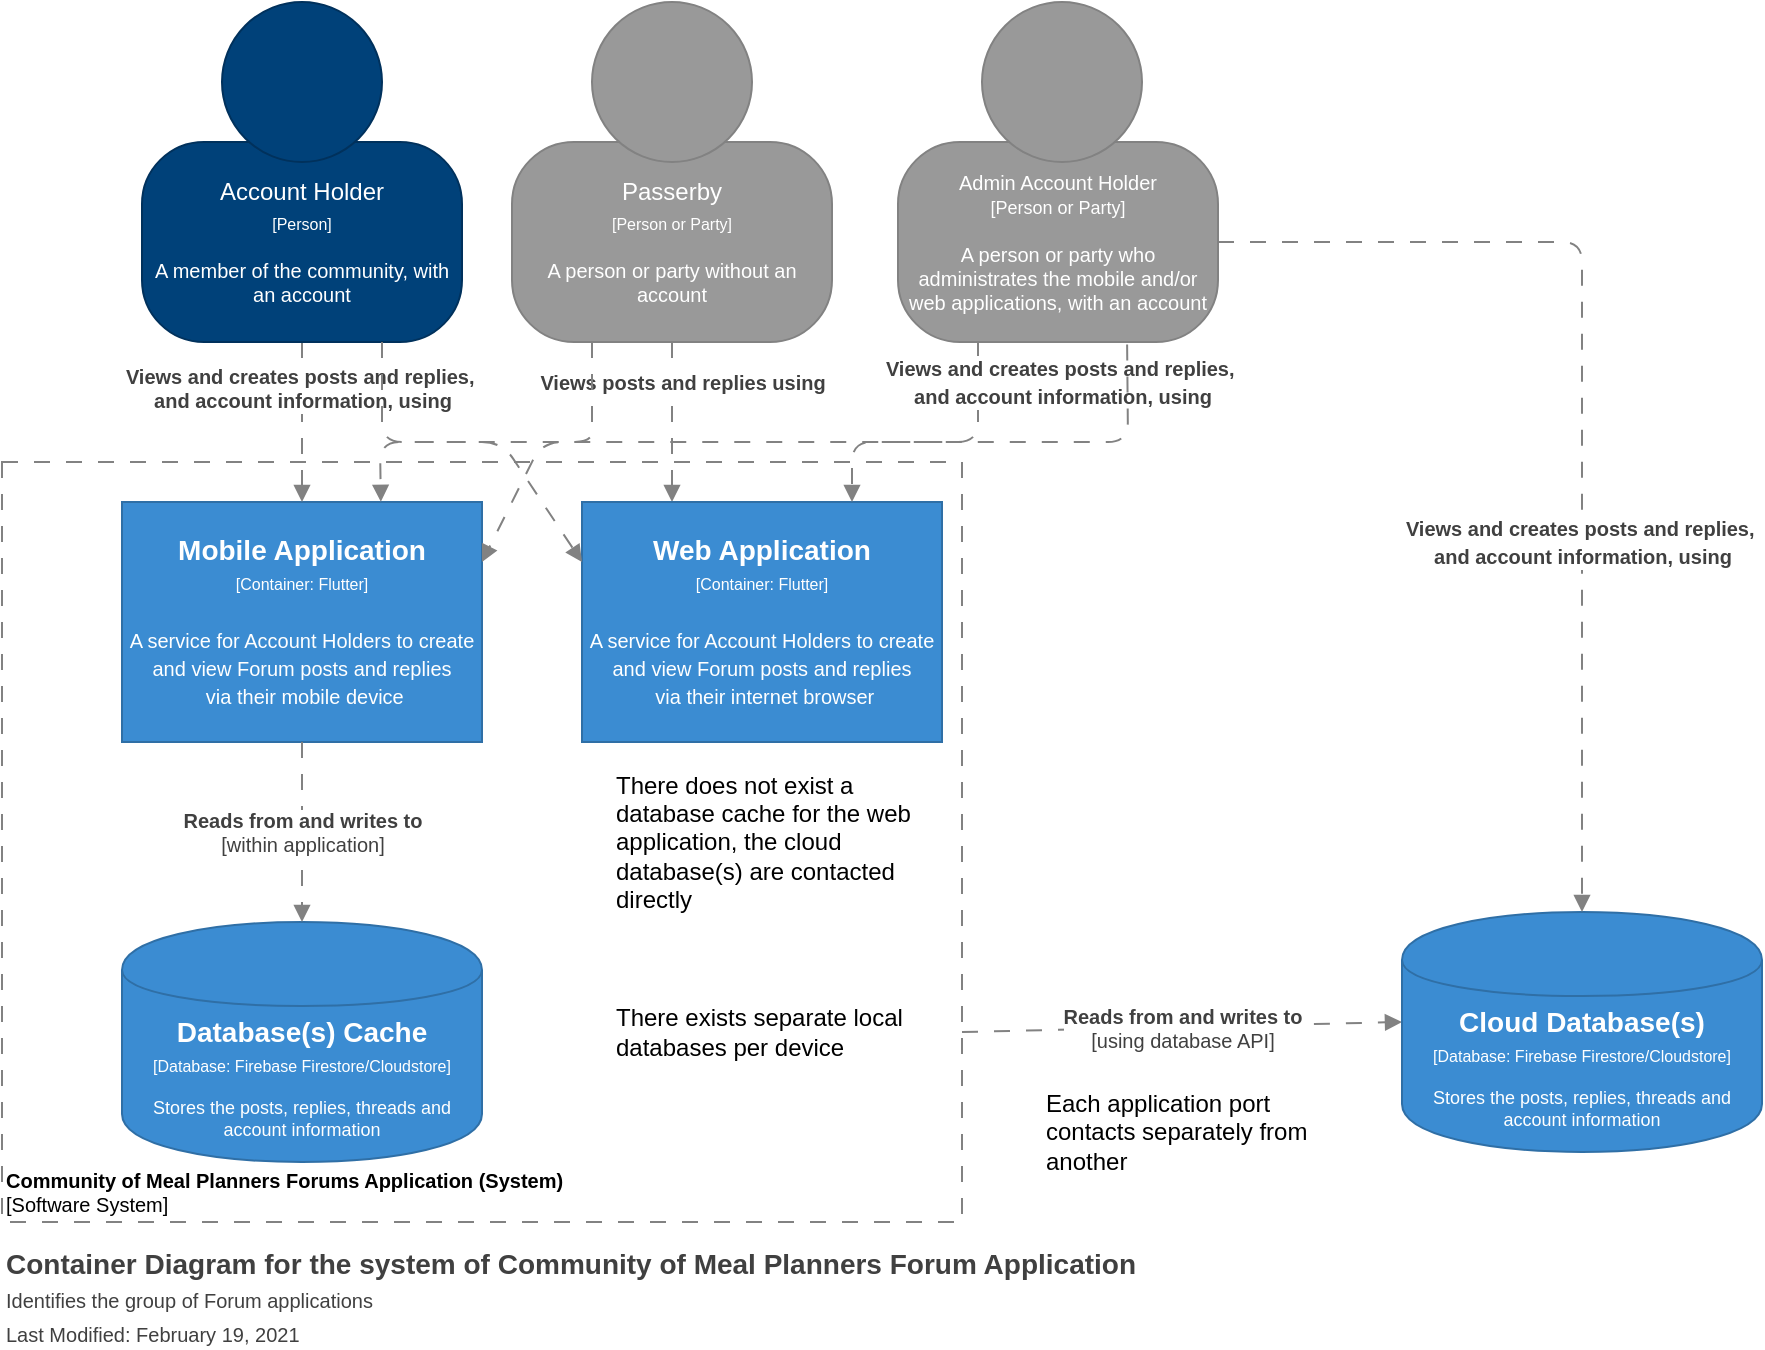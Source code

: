 <mxfile version="14.1.8" type="device"><diagram id="esmy7CawzLTuU-0gui4n" name="Page-1"><mxGraphModel dx="1240" dy="718" grid="1" gridSize="10" guides="1" tooltips="1" connect="1" arrows="1" fold="1" page="1" pageScale="1" pageWidth="850" pageHeight="1100" math="0" shadow="0"><root><mxCell id="0"/><mxCell id="1" parent="0"/><object label="&lt;font style=&quot;font-size: 10px&quot;&gt;&lt;b&gt;Community of Meal Planners Forums Application (System)&lt;/b&gt;&lt;br style=&quot;font-size: 10px&quot;&gt;[Software System]&lt;/font&gt;" placeholders="1" name="Software System Name" id="FvlSlH1lcXWH7exHo1NX-5"><mxCell style="rounded=0;whiteSpace=wrap;html=1;strokeColor=#828282;fillColor=none;fontColor=#000000;align=left;labelPosition=center;verticalLabelPosition=middle;verticalAlign=bottom;dashed=1;strokeWidth=1;perimeterSpacing=0;spacing=2;spacingTop=0;fontSize=10;dashPattern=8 8;" parent="1" vertex="1"><mxGeometry x="10" y="240" width="480" height="380" as="geometry"/></mxCell></object><object label="&lt;div&gt;&lt;span style=&quot;font-size: 14px&quot;&gt;&lt;b&gt;Mobile Application&lt;/b&gt;&lt;/span&gt;&lt;/div&gt;&lt;div&gt;&lt;span style=&quot;font-size: 8px&quot;&gt;[Container: Flutter]&lt;/span&gt;&lt;/div&gt;&lt;div&gt;&lt;span style=&quot;font-size: 8px&quot;&gt;&lt;br&gt;&lt;/span&gt;&lt;/div&gt;&lt;span style=&quot;font-size: x-small&quot;&gt;A service for Account Holders to create and view Forum posts and replies&lt;/span&gt;&lt;div&gt;&lt;font size=&quot;1&quot;&gt;&amp;nbsp;via their mobile device&lt;/font&gt;&lt;/div&gt;" placeholders="1" name="Container Name" technology="e.g. Python, Flask" description="Description" id="FvlSlH1lcXWH7exHo1NX-6"><mxCell style="rounded=0;whiteSpace=wrap;html=1;fillColor=#3B8CD2;fontColor=#FFFFFF;strokeColor=#2F6FA6;resizable=0;" parent="1" vertex="1"><mxGeometry x="70" y="260" width="180" height="120" as="geometry"/></mxCell></object><object label="&lt;div style=&quot;color: rgb(255 , 255 , 255)&quot;&gt;&lt;div&gt;&lt;span style=&quot;font-size: 14px&quot;&gt;&lt;b&gt;Database(s) Cache&lt;/b&gt;&lt;/span&gt;&lt;/div&gt;&lt;div style=&quot;font-size: 12px&quot;&gt;&lt;font style=&quot;font-size: 8px&quot;&gt;[Database: Firebase Firestore/Cloudstore]&lt;/font&gt;&lt;/div&gt;&lt;div style=&quot;font-size: 8px&quot;&gt;&lt;font style=&quot;line-height: 9.6px&quot;&gt;&lt;br&gt;&lt;/font&gt;&lt;/div&gt;&lt;div&gt;Stores the posts, replies, threads and account information&lt;/div&gt;&lt;/div&gt;" placeholders="1" name="Container Name" description="Description" technology="e.g. PostgreSQL" id="FvlSlH1lcXWH7exHo1NX-10"><mxCell style="shape=cylinder;whiteSpace=wrap;html=1;boundedLbl=1;backgroundOutline=1;strokeColor=#2F6FA6;strokeWidth=1;fillColor=#3B8CD2;fontSize=9;fontColor=#000000;align=center;resizable=0;" parent="1" vertex="1"><mxGeometry x="70" y="470" width="180" height="120" as="geometry"/></mxCell></object><object label="&lt;b&gt;Views and creates posts and replies,&amp;nbsp;&lt;br&gt;and account information, using&lt;/b&gt;" placeholders="1" name="Dependency Operation Name" technology="JDBC" id="FvlSlH1lcXWH7exHo1NX-20"><mxCell style="endArrow=block;html=1;fontSize=10;fontColor=#404040;strokeWidth=1;endFill=1;dashed=1;dashPattern=8 8;strokeColor=#828282;elbow=vertical;entryX=0.5;entryY=0;entryDx=0;entryDy=0;exitX=0.5;exitY=1;exitDx=0;exitDy=0;" parent="1" target="FvlSlH1lcXWH7exHo1NX-6" edge="1" source="YpRN2GEucQ9Z4aWqRCqG-2"><mxGeometry x="-0.429" width="50" height="50" relative="1" as="geometry"><mxPoint x="160" y="190" as="sourcePoint"/><mxPoint x="450" y="330" as="targetPoint"/><mxPoint as="offset"/></mxGeometry></mxCell></object><object label="&lt;b style=&quot;font-family: &amp;#34;helvetica&amp;#34; ; font-style: normal ; letter-spacing: normal ; text-align: center ; text-indent: 0px ; text-transform: none ; word-spacing: 0px ; color: rgb(64 , 64 , 64) ; font-size: 10px&quot;&gt;Views posts and replies using&lt;/b&gt;" placeholders="1" name="Dependency Operation Name" technology="JDBC" id="FvlSlH1lcXWH7exHo1NX-22"><mxCell style="endArrow=block;html=1;fontSize=10;fontColor=#404040;strokeWidth=1;endFill=1;dashed=1;dashPattern=8 8;strokeColor=#828282;elbow=vertical;entryX=0.25;entryY=0;entryDx=0;entryDy=0;exitX=0.5;exitY=1;exitDx=0;exitDy=0;" parent="1" source="YpRN2GEucQ9Z4aWqRCqG-8" target="YpRN2GEucQ9Z4aWqRCqG-10" edge="1"><mxGeometry x="-0.5" y="5" width="50" height="50" relative="1" as="geometry"><mxPoint x="650" y="270" as="sourcePoint"/><mxPoint x="390" y="260" as="targetPoint"/><Array as="points"><mxPoint x="345" y="210"/></Array><mxPoint as="offset"/></mxGeometry></mxCell></object><object label="&lt;b&gt;Reads from and writes to&lt;/b&gt;&lt;br&gt;[within application]" placeholders="1" name="Dependency Operation Name" technology="JDBC" id="FvlSlH1lcXWH7exHo1NX-23"><mxCell style="endArrow=block;html=1;fontSize=10;fontColor=#404040;strokeWidth=1;endFill=1;dashed=1;dashPattern=8 8;strokeColor=#828282;elbow=vertical;exitX=0.5;exitY=1;exitDx=0;exitDy=0;entryX=0.5;entryY=0;entryDx=0;entryDy=0;" parent="1" source="FvlSlH1lcXWH7exHo1NX-6" target="FvlSlH1lcXWH7exHo1NX-10" edge="1"><mxGeometry width="50" height="50" relative="1" as="geometry"><mxPoint x="250" y="330" as="sourcePoint"/><mxPoint x="450" y="330" as="targetPoint"/></mxGeometry></mxCell></object><object label="&lt;b&gt;Reads from and writes to&lt;/b&gt;&lt;br&gt;[using database API]" placeholders="1" name="Dependency Operation Name" technology="JDBC" id="FvlSlH1lcXWH7exHo1NX-25"><mxCell style="endArrow=block;html=1;fontSize=10;fontColor=#404040;strokeWidth=1;endFill=1;dashed=1;dashPattern=8 8;strokeColor=#828282;elbow=vertical;exitX=1;exitY=0.75;exitDx=0;exitDy=0;entryX=0;entryY=0.5;entryDx=0;entryDy=0;" parent="1" source="FvlSlH1lcXWH7exHo1NX-5" edge="1"><mxGeometry width="50" height="50" relative="1" as="geometry"><mxPoint x="260" y="330" as="sourcePoint"/><mxPoint x="710.0" y="520" as="targetPoint"/></mxGeometry></mxCell></object><mxCell id="FvlSlH1lcXWH7exHo1NX-27" value="There exists separate local databases per device" style="text;html=1;strokeColor=none;fillColor=none;align=left;verticalAlign=middle;whiteSpace=wrap;rounded=0;" parent="1" vertex="1"><mxGeometry x="315" y="500" width="150" height="50" as="geometry"/></mxCell><mxCell id="FvlSlH1lcXWH7exHo1NX-28" value="Each application port contacts separately from another" style="text;html=1;strokeColor=none;fillColor=none;align=left;verticalAlign=middle;whiteSpace=wrap;rounded=0;" parent="1" vertex="1"><mxGeometry x="530" y="550" width="150" height="50" as="geometry"/></mxCell><object label="Container Diagram for the system of Community of Meal Planners Forum Application&lt;br&gt;&lt;span style=&quot;font-size: x-small ; font-weight: 400&quot;&gt;Identifies the group of Forum applications&lt;br&gt;&lt;/span&gt;&lt;span style=&quot;font-size: x-small ; font-weight: 400&quot;&gt;Last Modified: February 19, 2021&lt;/span&gt;" placeholders="1" name="Diagram Name" description="Description" id="FvlSlH1lcXWH7exHo1NX-31"><mxCell style="text;html=1;resizable=0;points=[];autosize=1;align=left;verticalAlign=top;spacingTop=-4;fontSize=14;fontColor=#404040;fontStyle=1" parent="1" vertex="1"><mxGeometry x="10" y="630" width="580" height="50" as="geometry"/></mxCell></object><object label="" placeholders="1" instruction="edit data of the lower shape within the group" id="YpRN2GEucQ9Z4aWqRCqG-1"><mxCell style="group;resizable=0;" vertex="1" connectable="0" parent="1"><mxGeometry x="80" y="10" width="160" height="170" as="geometry"/></mxCell></object><object label="&lt;div&gt;&lt;font color=&quot;#ffffff&quot;&gt;Account Holder&lt;br&gt;&lt;font style=&quot;font-size: 8px&quot;&gt;[Person]&lt;/font&gt;&lt;/font&gt;&lt;/div&gt;&lt;div style=&quot;font-size: 10px&quot;&gt;&lt;font color=&quot;#ffffff&quot; style=&quot;font-size: 10px&quot;&gt;&lt;span style=&quot;font-size: 8px&quot;&gt;&lt;br&gt;&lt;/span&gt;A member of the community, with an account&lt;/font&gt;&lt;br&gt;&lt;/div&gt;" name="Actor Name" description="Description" placeholders="1" id="YpRN2GEucQ9Z4aWqRCqG-2"><mxCell style="rounded=1;whiteSpace=wrap;html=1;strokeColor=#00315C;fillColor=#004179;fontColor=#000000;arcSize=31;" vertex="1" parent="YpRN2GEucQ9Z4aWqRCqG-1"><mxGeometry y="70" width="160" height="100" as="geometry"/></mxCell></object><mxCell id="YpRN2GEucQ9Z4aWqRCqG-3" value="" style="ellipse;whiteSpace=wrap;html=1;aspect=fixed;strokeColor=#00315C;fillColor=#004179;fontColor=#000000;" vertex="1" parent="YpRN2GEucQ9Z4aWqRCqG-1"><mxGeometry x="40" width="80" height="80" as="geometry"/></mxCell><object label="" placeholders="1" instruction="edit data of the lower shape within the group" id="YpRN2GEucQ9Z4aWqRCqG-4"><mxCell style="group;resizable=0;" vertex="1" connectable="0" parent="1"><mxGeometry x="460" y="10" width="160" height="170" as="geometry"/></mxCell></object><object label="&lt;div style=&quot;font-size: 10px&quot;&gt;&lt;font color=&quot;#ffffff&quot; style=&quot;font-size: 10px&quot;&gt;&lt;span&gt;Admin Account Holder&lt;/span&gt;&lt;br&gt;&lt;span&gt;&lt;font style=&quot;font-size: 9px&quot;&gt;[Person or Party]&lt;/font&gt;&lt;/span&gt;&lt;br&gt;&lt;span&gt;&lt;br&gt;&lt;/span&gt;&lt;/font&gt;&lt;/div&gt;&lt;div style=&quot;font-size: 10px&quot;&gt;&lt;font color=&quot;#ffffff&quot; style=&quot;font-size: 10px&quot;&gt;&lt;span&gt;A person or party who administrates the mobile and/or web applications, with an account&lt;/span&gt;&lt;/font&gt;&lt;br&gt;&lt;/div&gt;" name="External Actor Name" description="Description" placeholders="1" id="YpRN2GEucQ9Z4aWqRCqG-5"><mxCell style="rounded=1;whiteSpace=wrap;html=1;strokeColor=#828282;fillColor=#999999;fontColor=#000000;arcSize=31;" vertex="1" parent="YpRN2GEucQ9Z4aWqRCqG-4"><mxGeometry x="-2" y="70" width="160" height="100" as="geometry"/></mxCell></object><mxCell id="YpRN2GEucQ9Z4aWqRCqG-6" value="" style="ellipse;whiteSpace=wrap;html=1;aspect=fixed;strokeColor=#828282;fillColor=#999999;fontColor=#000000;" vertex="1" parent="YpRN2GEucQ9Z4aWqRCqG-4"><mxGeometry x="40" width="80" height="80" as="geometry"/></mxCell><object label="" placeholders="1" instruction="edit data of the lower shape within the group" id="YpRN2GEucQ9Z4aWqRCqG-7"><mxCell style="group;resizable=0;" vertex="1" connectable="0" parent="1"><mxGeometry x="265" y="10" width="160" height="170" as="geometry"/></mxCell></object><object label="&lt;div&gt;&lt;font color=&quot;#ffffff&quot;&gt;&lt;font&gt;Passerby&lt;/font&gt;&lt;/font&gt;&lt;/div&gt;&lt;div&gt;&lt;font color=&quot;#ffffff&quot;&gt;&lt;font style=&quot;font-size: 8px&quot;&gt;[Person or Party]&lt;/font&gt;&lt;/font&gt;&lt;/div&gt;&lt;div style=&quot;font-size: 10px&quot;&gt;&lt;font color=&quot;#ffffff&quot; style=&quot;font-size: 10px&quot;&gt;&lt;span style=&quot;font-size: 8px&quot;&gt;&lt;br&gt;&lt;/span&gt;A person or party without an account&lt;/font&gt;&lt;br&gt;&lt;/div&gt;" name="External Actor Name" description="Description" placeholders="1" id="YpRN2GEucQ9Z4aWqRCqG-8"><mxCell style="rounded=1;whiteSpace=wrap;html=1;strokeColor=#828282;fillColor=#999999;fontColor=#000000;arcSize=31;" vertex="1" parent="YpRN2GEucQ9Z4aWqRCqG-7"><mxGeometry y="70" width="160" height="100" as="geometry"/></mxCell></object><mxCell id="YpRN2GEucQ9Z4aWqRCqG-9" value="" style="ellipse;whiteSpace=wrap;html=1;aspect=fixed;strokeColor=#828282;fillColor=#999999;fontColor=#000000;" vertex="1" parent="YpRN2GEucQ9Z4aWqRCqG-7"><mxGeometry x="40" width="80" height="80" as="geometry"/></mxCell><object label="&lt;div&gt;&lt;span style=&quot;font-size: 14px&quot;&gt;&lt;b&gt;Web Application&lt;/b&gt;&lt;/span&gt;&lt;/div&gt;&lt;div&gt;&lt;span style=&quot;font-size: 8px&quot;&gt;[Container: Flutter]&lt;/span&gt;&lt;/div&gt;&lt;div&gt;&lt;span style=&quot;font-size: 8px&quot;&gt;&lt;br&gt;&lt;/span&gt;&lt;/div&gt;&lt;span style=&quot;font-size: x-small&quot;&gt;A service for Account Holders to create and view Forum posts and replies&lt;/span&gt;&lt;div&gt;&lt;font size=&quot;1&quot;&gt;&amp;nbsp;via their internet browser&lt;/font&gt;&lt;/div&gt;" placeholders="1" name="Container Name" technology="e.g. Python, Flask" description="Description" id="YpRN2GEucQ9Z4aWqRCqG-10"><mxCell style="rounded=0;whiteSpace=wrap;html=1;fillColor=#3B8CD2;fontColor=#FFFFFF;strokeColor=#2F6FA6;resizable=0;" vertex="1" parent="1"><mxGeometry x="300" y="260" width="180" height="120" as="geometry"/></mxCell></object><mxCell id="YpRN2GEucQ9Z4aWqRCqG-11" value="There does not exist a database cache for the web application, the cloud database(s) are contacted directly" style="text;html=1;strokeColor=none;fillColor=none;align=left;verticalAlign=middle;whiteSpace=wrap;rounded=0;" vertex="1" parent="1"><mxGeometry x="315" y="405" width="150" height="50" as="geometry"/></mxCell><object label="&lt;div style=&quot;color: rgb(255 , 255 , 255) ; white-space: normal&quot;&gt;&lt;span style=&quot;font-size: 14px&quot;&gt;&lt;b&gt;Cloud Database(s)&lt;/b&gt;&lt;/span&gt;&lt;/div&gt;&lt;div style=&quot;color: rgb(255 , 255 , 255) ; font-size: 12px ; white-space: normal&quot;&gt;&lt;font style=&quot;font-size: 8px&quot;&gt;[Database: Firebase Firestore/Cloudstore]&lt;/font&gt;&lt;/div&gt;&lt;div style=&quot;color: rgb(255 , 255 , 255) ; white-space: normal ; font-size: 8px&quot;&gt;&lt;font style=&quot;line-height: 9.6px&quot;&gt;&lt;br&gt;&lt;/font&gt;&lt;/div&gt;&lt;div style=&quot;color: rgb(255 , 255 , 255) ; white-space: normal&quot;&gt;Stores the posts, replies, threads and account information&lt;/div&gt;" placeholders="1" name="Container Name" description="Description" technology="e.g. PostgreSQL" id="YpRN2GEucQ9Z4aWqRCqG-12"><mxCell style="shape=cylinder;whiteSpace=wrap;html=1;boundedLbl=1;backgroundOutline=1;strokeColor=#2F6FA6;strokeWidth=1;fillColor=#3B8CD2;fontSize=9;fontColor=#000000;align=center;resizable=0;" vertex="1" parent="1"><mxGeometry x="710" y="465" width="180" height="120" as="geometry"/></mxCell></object><object label="" placeholders="1" name="Dependency Operation Name" technology="JDBC" id="YpRN2GEucQ9Z4aWqRCqG-13"><mxCell style="endArrow=block;html=1;fontSize=10;fontColor=#404040;strokeWidth=1;endFill=1;dashed=1;dashPattern=8 8;strokeColor=#828282;elbow=vertical;entryX=0.719;entryY=-0.001;entryDx=0;entryDy=0;exitX=0.25;exitY=1;exitDx=0;exitDy=0;entryPerimeter=0;" edge="1" parent="1" source="YpRN2GEucQ9Z4aWqRCqG-8" target="FvlSlH1lcXWH7exHo1NX-6"><mxGeometry x="-0.429" width="50" height="50" relative="1" as="geometry"><mxPoint x="170" y="190.0" as="sourcePoint"/><mxPoint x="170" y="270.0" as="targetPoint"/><mxPoint as="offset"/><Array as="points"><mxPoint x="305" y="210"/><mxPoint x="305" y="230"/><mxPoint x="199" y="230"/></Array></mxGeometry></mxCell></object><object label="" placeholders="1" name="Dependency Operation Name" technology="JDBC" id="YpRN2GEucQ9Z4aWqRCqG-14"><mxCell style="endArrow=block;html=1;fontSize=10;fontColor=#404040;strokeWidth=1;endFill=1;dashed=1;dashPattern=8 8;strokeColor=#828282;elbow=vertical;entryX=1;entryY=0.25;entryDx=0;entryDy=0;exitX=0.25;exitY=1;exitDx=0;exitDy=0;" edge="1" parent="1" source="YpRN2GEucQ9Z4aWqRCqG-5" target="FvlSlH1lcXWH7exHo1NX-6"><mxGeometry x="-0.827" y="33" width="50" height="50" relative="1" as="geometry"><mxPoint x="315" y="190.0" as="sourcePoint"/><mxPoint x="209.42" y="269.88" as="targetPoint"/><mxPoint as="offset"/><Array as="points"><mxPoint x="498" y="230"/><mxPoint x="280" y="230"/></Array></mxGeometry></mxCell></object><mxCell id="YpRN2GEucQ9Z4aWqRCqG-16" value="&lt;b style=&quot;color: rgb(64 , 64 , 64) ; font-size: 10px&quot;&gt;Views and creates posts and replies,&amp;nbsp;&lt;br&gt;and account information, using&lt;/b&gt;" style="edgeLabel;html=1;align=center;verticalAlign=middle;resizable=0;points=[];" vertex="1" connectable="0" parent="YpRN2GEucQ9Z4aWqRCqG-14"><mxGeometry x="-0.772" y="3" relative="1" as="geometry"><mxPoint x="39" y="-18.33" as="offset"/></mxGeometry></mxCell><object label="" placeholders="1" name="Dependency Operation Name" technology="JDBC" id="YpRN2GEucQ9Z4aWqRCqG-18"><mxCell style="endArrow=block;html=1;fontSize=10;fontColor=#404040;strokeWidth=1;endFill=1;dashed=1;dashPattern=8 8;strokeColor=#828282;elbow=vertical;entryX=0;entryY=0.25;entryDx=0;entryDy=0;exitX=0.75;exitY=1;exitDx=0;exitDy=0;" edge="1" parent="1" source="YpRN2GEucQ9Z4aWqRCqG-2" target="YpRN2GEucQ9Z4aWqRCqG-10"><mxGeometry x="-0.429" width="50" height="50" relative="1" as="geometry"><mxPoint x="315" y="190" as="sourcePoint"/><mxPoint x="209.42" y="269.88" as="targetPoint"/><mxPoint as="offset"/><Array as="points"><mxPoint x="200" y="230"/><mxPoint x="260" y="230"/></Array></mxGeometry></mxCell></object><object label="" placeholders="1" name="Dependency Operation Name" technology="JDBC" id="YpRN2GEucQ9Z4aWqRCqG-19"><mxCell style="endArrow=block;html=1;fontSize=10;fontColor=#404040;strokeWidth=1;endFill=1;dashed=1;dashPattern=8 8;strokeColor=#828282;elbow=vertical;entryX=0.75;entryY=0;entryDx=0;entryDy=0;exitX=0.716;exitY=1.012;exitDx=0;exitDy=0;exitPerimeter=0;" edge="1" parent="1" source="YpRN2GEucQ9Z4aWqRCqG-5" target="YpRN2GEucQ9Z4aWqRCqG-10"><mxGeometry x="-0.429" width="50" height="50" relative="1" as="geometry"><mxPoint x="325" y="200" as="sourcePoint"/><mxPoint x="219.42" y="279.88" as="targetPoint"/><mxPoint as="offset"/><Array as="points"><mxPoint x="573" y="230"/><mxPoint x="435" y="230"/></Array></mxGeometry></mxCell></object><object label="" placeholders="1" name="Dependency Operation Name" technology="JDBC" id="YpRN2GEucQ9Z4aWqRCqG-20"><mxCell style="endArrow=block;html=1;fontSize=10;fontColor=#404040;strokeWidth=1;endFill=1;dashed=1;dashPattern=8 8;strokeColor=#828282;elbow=vertical;entryX=0.5;entryY=0;entryDx=0;entryDy=0;exitX=1;exitY=0.5;exitDx=0;exitDy=0;" edge="1" parent="1" source="YpRN2GEucQ9Z4aWqRCqG-5" target="YpRN2GEucQ9Z4aWqRCqG-12"><mxGeometry x="-0.429" width="50" height="50" relative="1" as="geometry"><mxPoint x="582.56" y="191.2" as="sourcePoint"/><mxPoint x="445" y="270" as="targetPoint"/><mxPoint as="offset"/><Array as="points"><mxPoint x="770" y="130"/><mxPoint x="800" y="130"/></Array></mxGeometry></mxCell></object><mxCell id="YpRN2GEucQ9Z4aWqRCqG-21" value="&lt;b style=&quot;color: rgb(64 , 64 , 64) ; font-size: 10px&quot;&gt;Views and creates posts and replies,&amp;nbsp;&lt;br&gt;and account information, using&lt;/b&gt;" style="edgeLabel;html=1;align=center;verticalAlign=middle;resizable=0;points=[];" vertex="1" connectable="0" parent="YpRN2GEucQ9Z4aWqRCqG-20"><mxGeometry x="-0.156" y="-1" relative="1" as="geometry"><mxPoint x="1" y="113.67" as="offset"/></mxGeometry></mxCell></root></mxGraphModel></diagram></mxfile>
